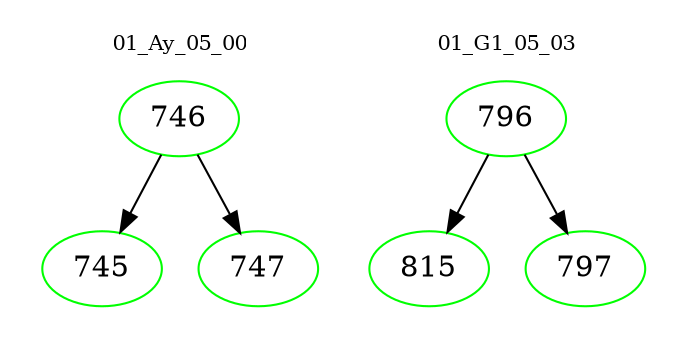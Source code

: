 digraph{
subgraph cluster_0 {
color = white
label = "01_Ay_05_00";
fontsize=10;
T0_746 [label="746", color="green"]
T0_746 -> T0_745 [color="black"]
T0_745 [label="745", color="green"]
T0_746 -> T0_747 [color="black"]
T0_747 [label="747", color="green"]
}
subgraph cluster_1 {
color = white
label = "01_G1_05_03";
fontsize=10;
T1_796 [label="796", color="green"]
T1_796 -> T1_815 [color="black"]
T1_815 [label="815", color="green"]
T1_796 -> T1_797 [color="black"]
T1_797 [label="797", color="green"]
}
}

